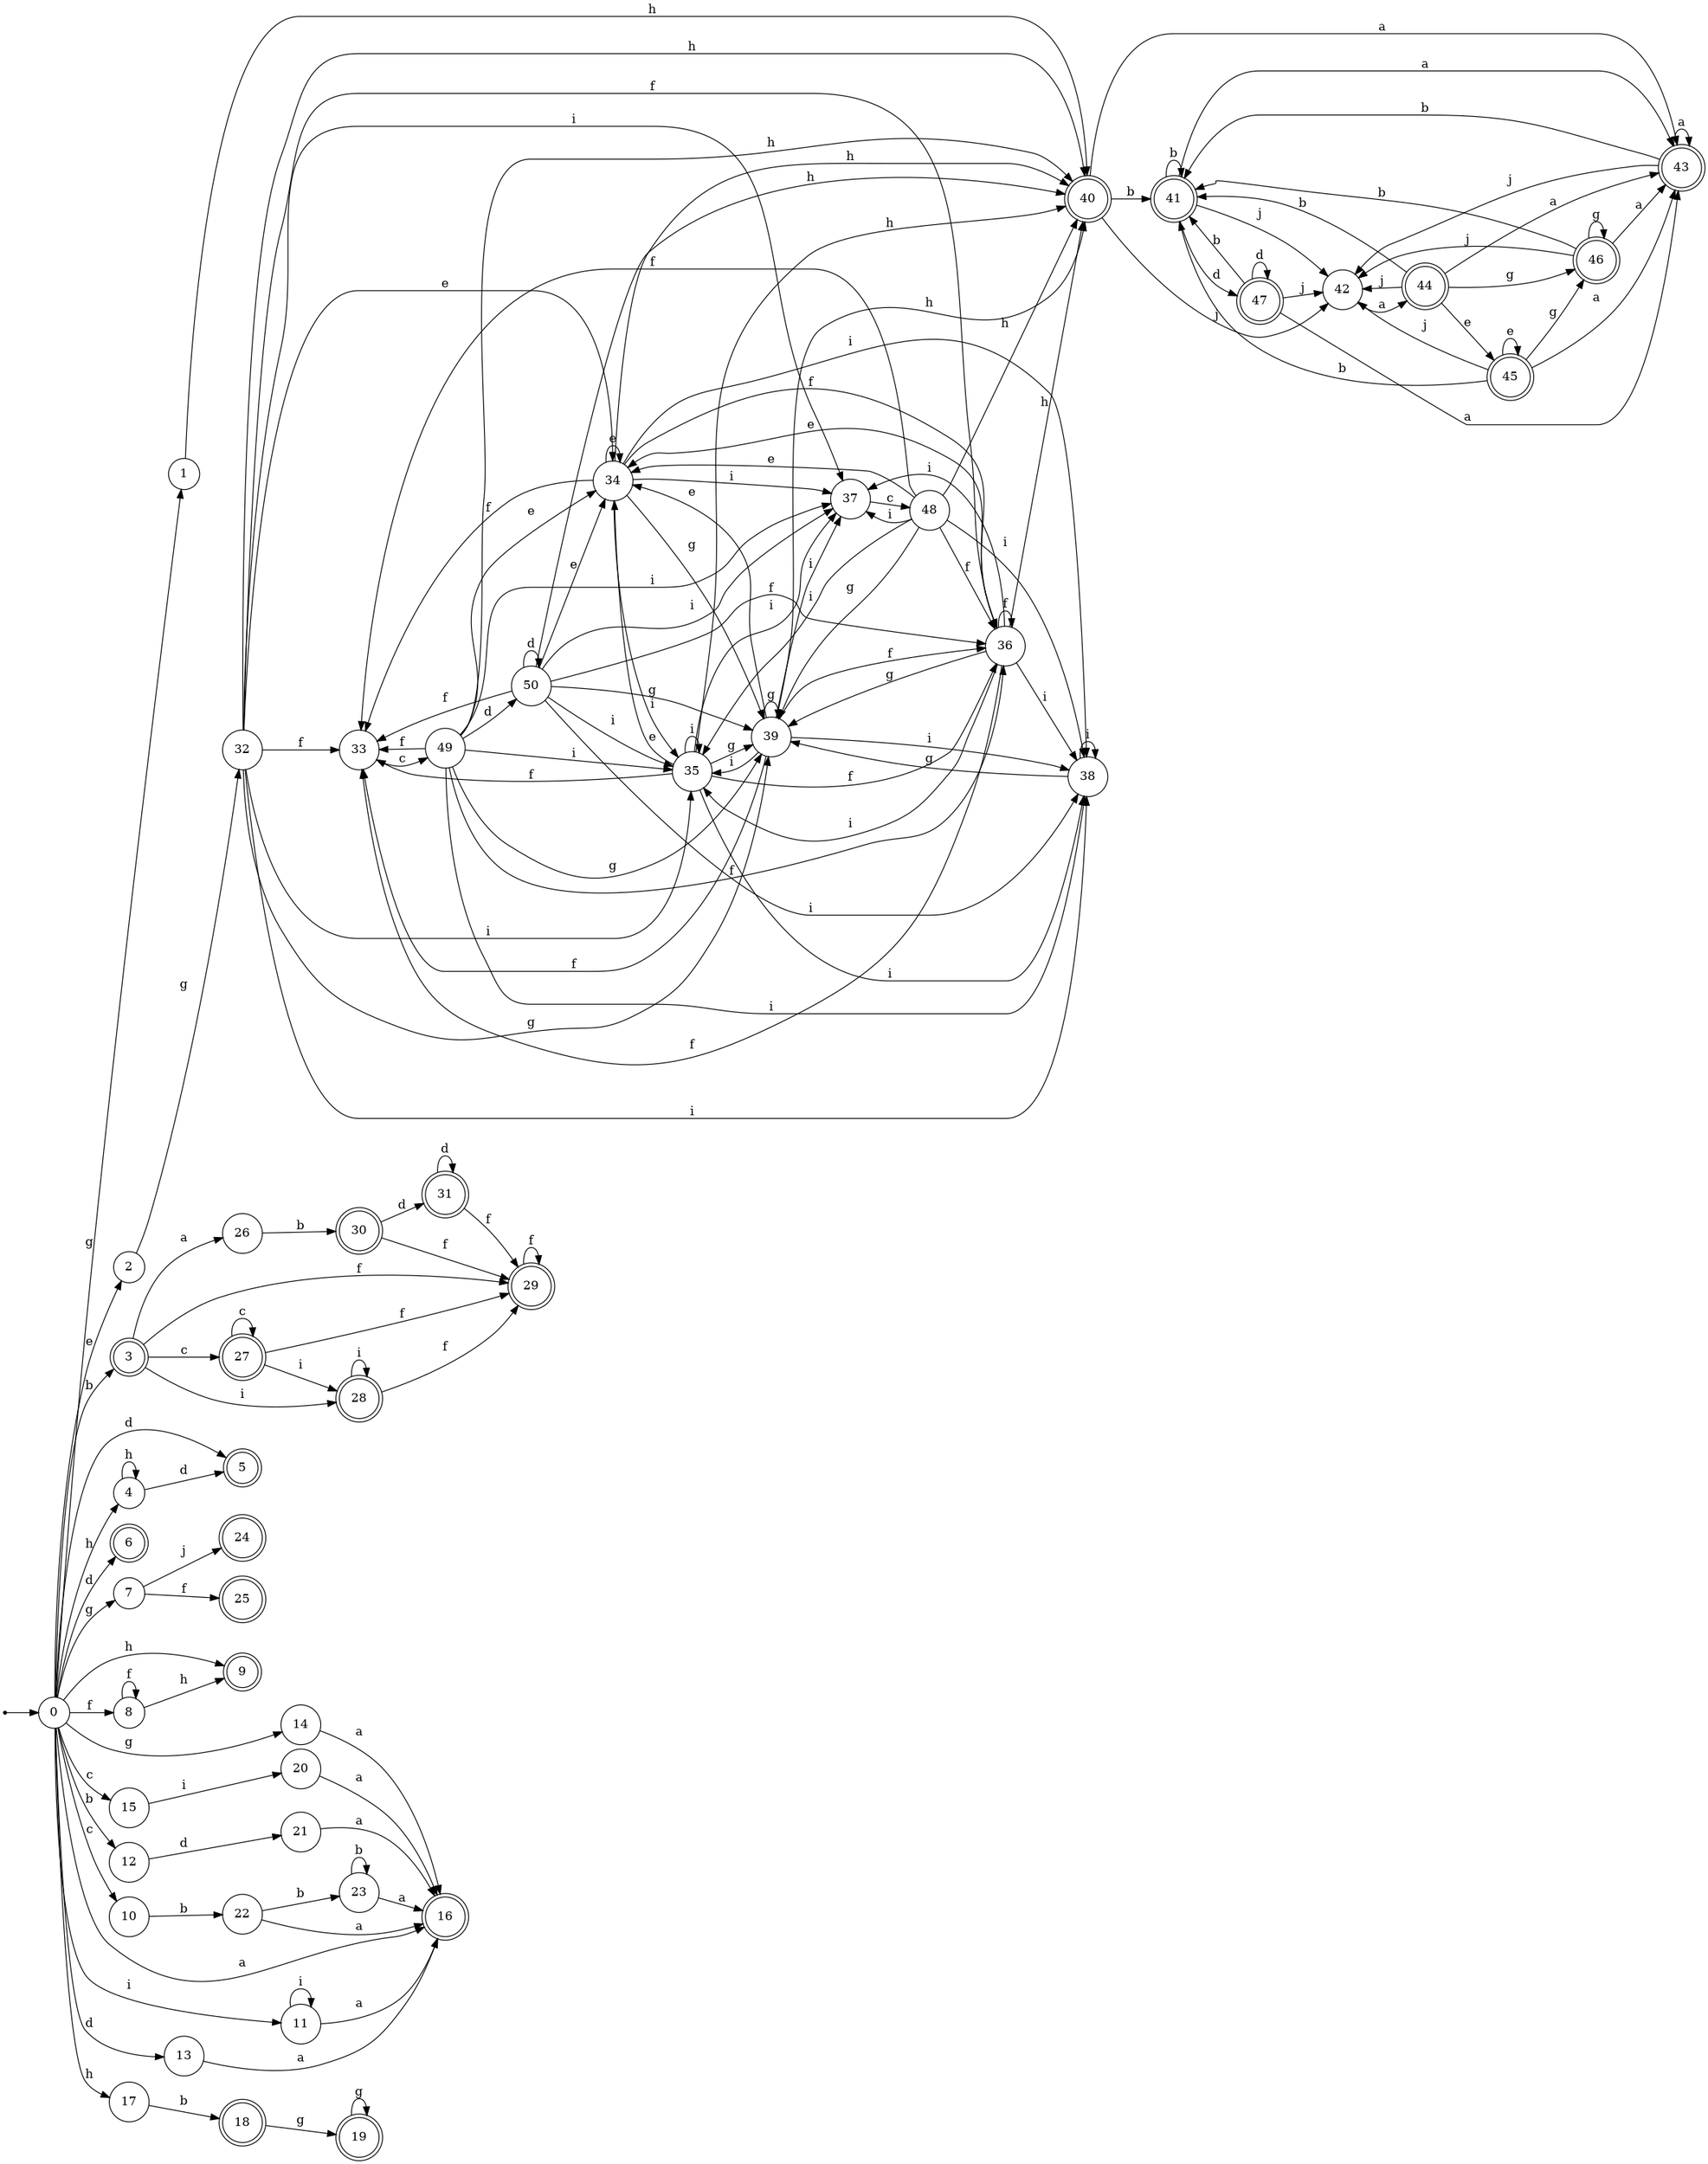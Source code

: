 digraph finite_state_machine {
rankdir=LR;
size="20,20";
node [shape = point]; "dummy0"
node [shape = circle]; "0";
"dummy0" -> "0";
node [shape = circle]; "1";
node [shape = circle]; "2";
node [shape = doublecircle]; "3";node [shape = circle]; "4";
node [shape = doublecircle]; "5";node [shape = doublecircle]; "6";node [shape = circle]; "7";
node [shape = circle]; "8";
node [shape = doublecircle]; "9";node [shape = circle]; "10";
node [shape = circle]; "11";
node [shape = circle]; "12";
node [shape = circle]; "13";
node [shape = circle]; "14";
node [shape = circle]; "15";
node [shape = doublecircle]; "16";node [shape = circle]; "17";
node [shape = doublecircle]; "18";node [shape = doublecircle]; "19";node [shape = circle]; "20";
node [shape = circle]; "21";
node [shape = circle]; "22";
node [shape = circle]; "23";
node [shape = doublecircle]; "24";node [shape = doublecircle]; "25";node [shape = circle]; "26";
node [shape = doublecircle]; "27";node [shape = doublecircle]; "28";node [shape = doublecircle]; "29";node [shape = doublecircle]; "30";node [shape = doublecircle]; "31";node [shape = circle]; "32";
node [shape = circle]; "33";
node [shape = circle]; "34";
node [shape = circle]; "35";
node [shape = circle]; "36";
node [shape = circle]; "37";
node [shape = circle]; "38";
node [shape = circle]; "39";
node [shape = doublecircle]; "40";node [shape = doublecircle]; "41";node [shape = circle]; "42";
node [shape = doublecircle]; "43";node [shape = doublecircle]; "44";node [shape = doublecircle]; "45";node [shape = doublecircle]; "46";node [shape = doublecircle]; "47";node [shape = circle]; "48";
node [shape = circle]; "49";
node [shape = circle]; "50";
"0" -> "1" [label = "g"];
 "0" -> "14" [label = "g"];
 "0" -> "7" [label = "g"];
 "0" -> "2" [label = "e"];
 "0" -> "3" [label = "b"];
 "0" -> "12" [label = "b"];
 "0" -> "9" [label = "h"];
 "0" -> "4" [label = "h"];
 "0" -> "17" [label = "h"];
 "0" -> "13" [label = "d"];
 "0" -> "5" [label = "d"];
 "0" -> "6" [label = "d"];
 "0" -> "8" [label = "f"];
 "0" -> "10" [label = "c"];
 "0" -> "15" [label = "c"];
 "0" -> "11" [label = "i"];
 "0" -> "16" [label = "a"];
 "17" -> "18" [label = "b"];
 "18" -> "19" [label = "g"];
 "19" -> "19" [label = "g"];
 "15" -> "20" [label = "i"];
 "20" -> "16" [label = "a"];
 "14" -> "16" [label = "a"];
 "13" -> "16" [label = "a"];
 "12" -> "21" [label = "d"];
 "21" -> "16" [label = "a"];
 "11" -> "11" [label = "i"];
 "11" -> "16" [label = "a"];
 "10" -> "22" [label = "b"];
 "22" -> "23" [label = "b"];
 "22" -> "16" [label = "a"];
 "23" -> "23" [label = "b"];
 "23" -> "16" [label = "a"];
 "8" -> "8" [label = "f"];
 "8" -> "9" [label = "h"];
 "7" -> "24" [label = "j"];
 "7" -> "25" [label = "f"];
 "4" -> "4" [label = "h"];
 "4" -> "5" [label = "d"];
 "3" -> "26" [label = "a"];
 "3" -> "27" [label = "c"];
 "3" -> "28" [label = "i"];
 "3" -> "29" [label = "f"];
 "29" -> "29" [label = "f"];
 "28" -> "28" [label = "i"];
 "28" -> "29" [label = "f"];
 "27" -> "27" [label = "c"];
 "27" -> "28" [label = "i"];
 "27" -> "29" [label = "f"];
 "26" -> "30" [label = "b"];
 "30" -> "31" [label = "d"];
 "30" -> "29" [label = "f"];
 "31" -> "31" [label = "d"];
 "31" -> "29" [label = "f"];
 "2" -> "32" [label = "g"];
 "32" -> "33" [label = "f"];
 "32" -> "36" [label = "f"];
 "32" -> "34" [label = "e"];
 "32" -> "35" [label = "i"];
 "32" -> "37" [label = "i"];
 "32" -> "38" [label = "i"];
 "32" -> "39" [label = "g"];
 "32" -> "40" [label = "h"];
 "40" -> "41" [label = "b"];
 "40" -> "42" [label = "j"];
 "40" -> "43" [label = "a"];
 "43" -> "43" [label = "a"];
 "43" -> "41" [label = "b"];
 "43" -> "42" [label = "j"];
 "42" -> "44" [label = "a"];
 "44" -> "42" [label = "j"];
 "44" -> "45" [label = "e"];
 "44" -> "46" [label = "g"];
 "44" -> "41" [label = "b"];
 "44" -> "43" [label = "a"];
 "46" -> "46" [label = "g"];
 "46" -> "42" [label = "j"];
 "46" -> "41" [label = "b"];
 "46" -> "43" [label = "a"];
 "45" -> "45" [label = "e"];
 "45" -> "42" [label = "j"];
 "45" -> "46" [label = "g"];
 "45" -> "41" [label = "b"];
 "45" -> "43" [label = "a"];
 "41" -> "41" [label = "b"];
 "41" -> "47" [label = "d"];
 "41" -> "42" [label = "j"];
 "41" -> "43" [label = "a"];
 "47" -> "47" [label = "d"];
 "47" -> "41" [label = "b"];
 "47" -> "42" [label = "j"];
 "47" -> "43" [label = "a"];
 "39" -> "39" [label = "g"];
 "39" -> "35" [label = "i"];
 "39" -> "37" [label = "i"];
 "39" -> "38" [label = "i"];
 "39" -> "33" [label = "f"];
 "39" -> "36" [label = "f"];
 "39" -> "34" [label = "e"];
 "39" -> "40" [label = "h"];
 "38" -> "38" [label = "i"];
 "38" -> "39" [label = "g"];
 "37" -> "48" [label = "c"];
 "48" -> "35" [label = "i"];
 "48" -> "37" [label = "i"];
 "48" -> "38" [label = "i"];
 "48" -> "33" [label = "f"];
 "48" -> "36" [label = "f"];
 "48" -> "34" [label = "e"];
 "48" -> "39" [label = "g"];
 "48" -> "40" [label = "h"];
 "36" -> "33" [label = "f"];
 "36" -> "36" [label = "f"];
 "36" -> "34" [label = "e"];
 "36" -> "35" [label = "i"];
 "36" -> "37" [label = "i"];
 "36" -> "38" [label = "i"];
 "36" -> "39" [label = "g"];
 "36" -> "40" [label = "h"];
 "35" -> "35" [label = "i"];
 "35" -> "37" [label = "i"];
 "35" -> "38" [label = "i"];
 "35" -> "33" [label = "f"];
 "35" -> "36" [label = "f"];
 "35" -> "34" [label = "e"];
 "35" -> "39" [label = "g"];
 "35" -> "40" [label = "h"];
 "34" -> "34" [label = "e"];
 "34" -> "33" [label = "f"];
 "34" -> "36" [label = "f"];
 "34" -> "35" [label = "i"];
 "34" -> "37" [label = "i"];
 "34" -> "38" [label = "i"];
 "34" -> "39" [label = "g"];
 "34" -> "40" [label = "h"];
 "33" -> "49" [label = "c"];
 "49" -> "33" [label = "f"];
 "49" -> "36" [label = "f"];
 "49" -> "50" [label = "d"];
 "49" -> "34" [label = "e"];
 "49" -> "35" [label = "i"];
 "49" -> "37" [label = "i"];
 "49" -> "38" [label = "i"];
 "49" -> "39" [label = "g"];
 "49" -> "40" [label = "h"];
 "50" -> "50" [label = "d"];
 "50" -> "33" [label = "f"];
 "50" -> "36" [label = "f"];
 "50" -> "34" [label = "e"];
 "50" -> "35" [label = "i"];
 "50" -> "37" [label = "i"];
 "50" -> "38" [label = "i"];
 "50" -> "39" [label = "g"];
 "50" -> "40" [label = "h"];
 "1" -> "40" [label = "h"];
 }
